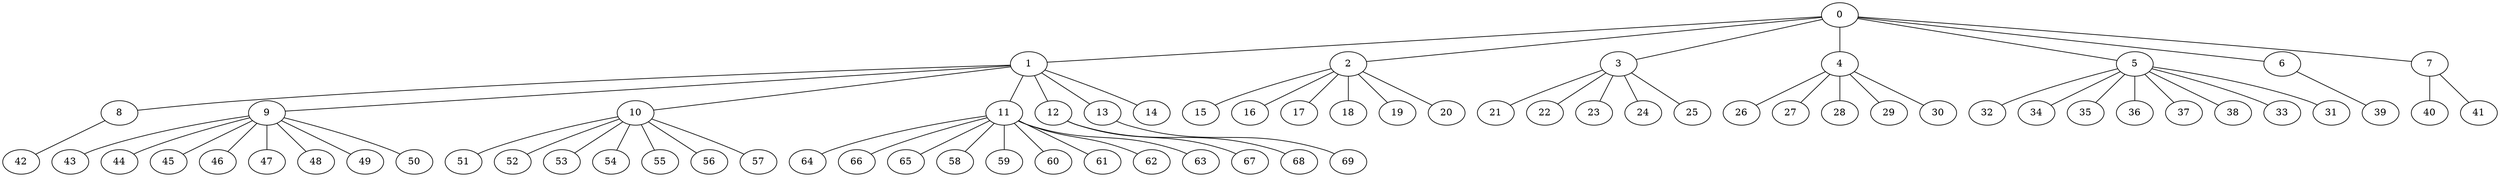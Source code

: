 
graph graphname {
    0 -- 1
0 -- 2
0 -- 3
0 -- 4
0 -- 5
0 -- 6
0 -- 7
1 -- 8
1 -- 9
1 -- 10
1 -- 11
1 -- 12
1 -- 13
1 -- 14
2 -- 15
2 -- 16
2 -- 17
2 -- 18
2 -- 19
2 -- 20
3 -- 21
3 -- 22
3 -- 23
3 -- 24
3 -- 25
4 -- 26
4 -- 27
4 -- 28
4 -- 29
4 -- 30
5 -- 32
5 -- 34
5 -- 35
5 -- 36
5 -- 37
5 -- 38
5 -- 33
5 -- 31
6 -- 39
7 -- 40
7 -- 41
8 -- 42
9 -- 43
9 -- 44
9 -- 45
9 -- 46
9 -- 47
9 -- 48
9 -- 49
9 -- 50
10 -- 51
10 -- 52
10 -- 53
10 -- 54
10 -- 55
10 -- 56
10 -- 57
11 -- 64
11 -- 66
11 -- 65
11 -- 58
11 -- 59
11 -- 60
11 -- 61
11 -- 62
11 -- 63
12 -- 67
12 -- 68
13 -- 69

}
